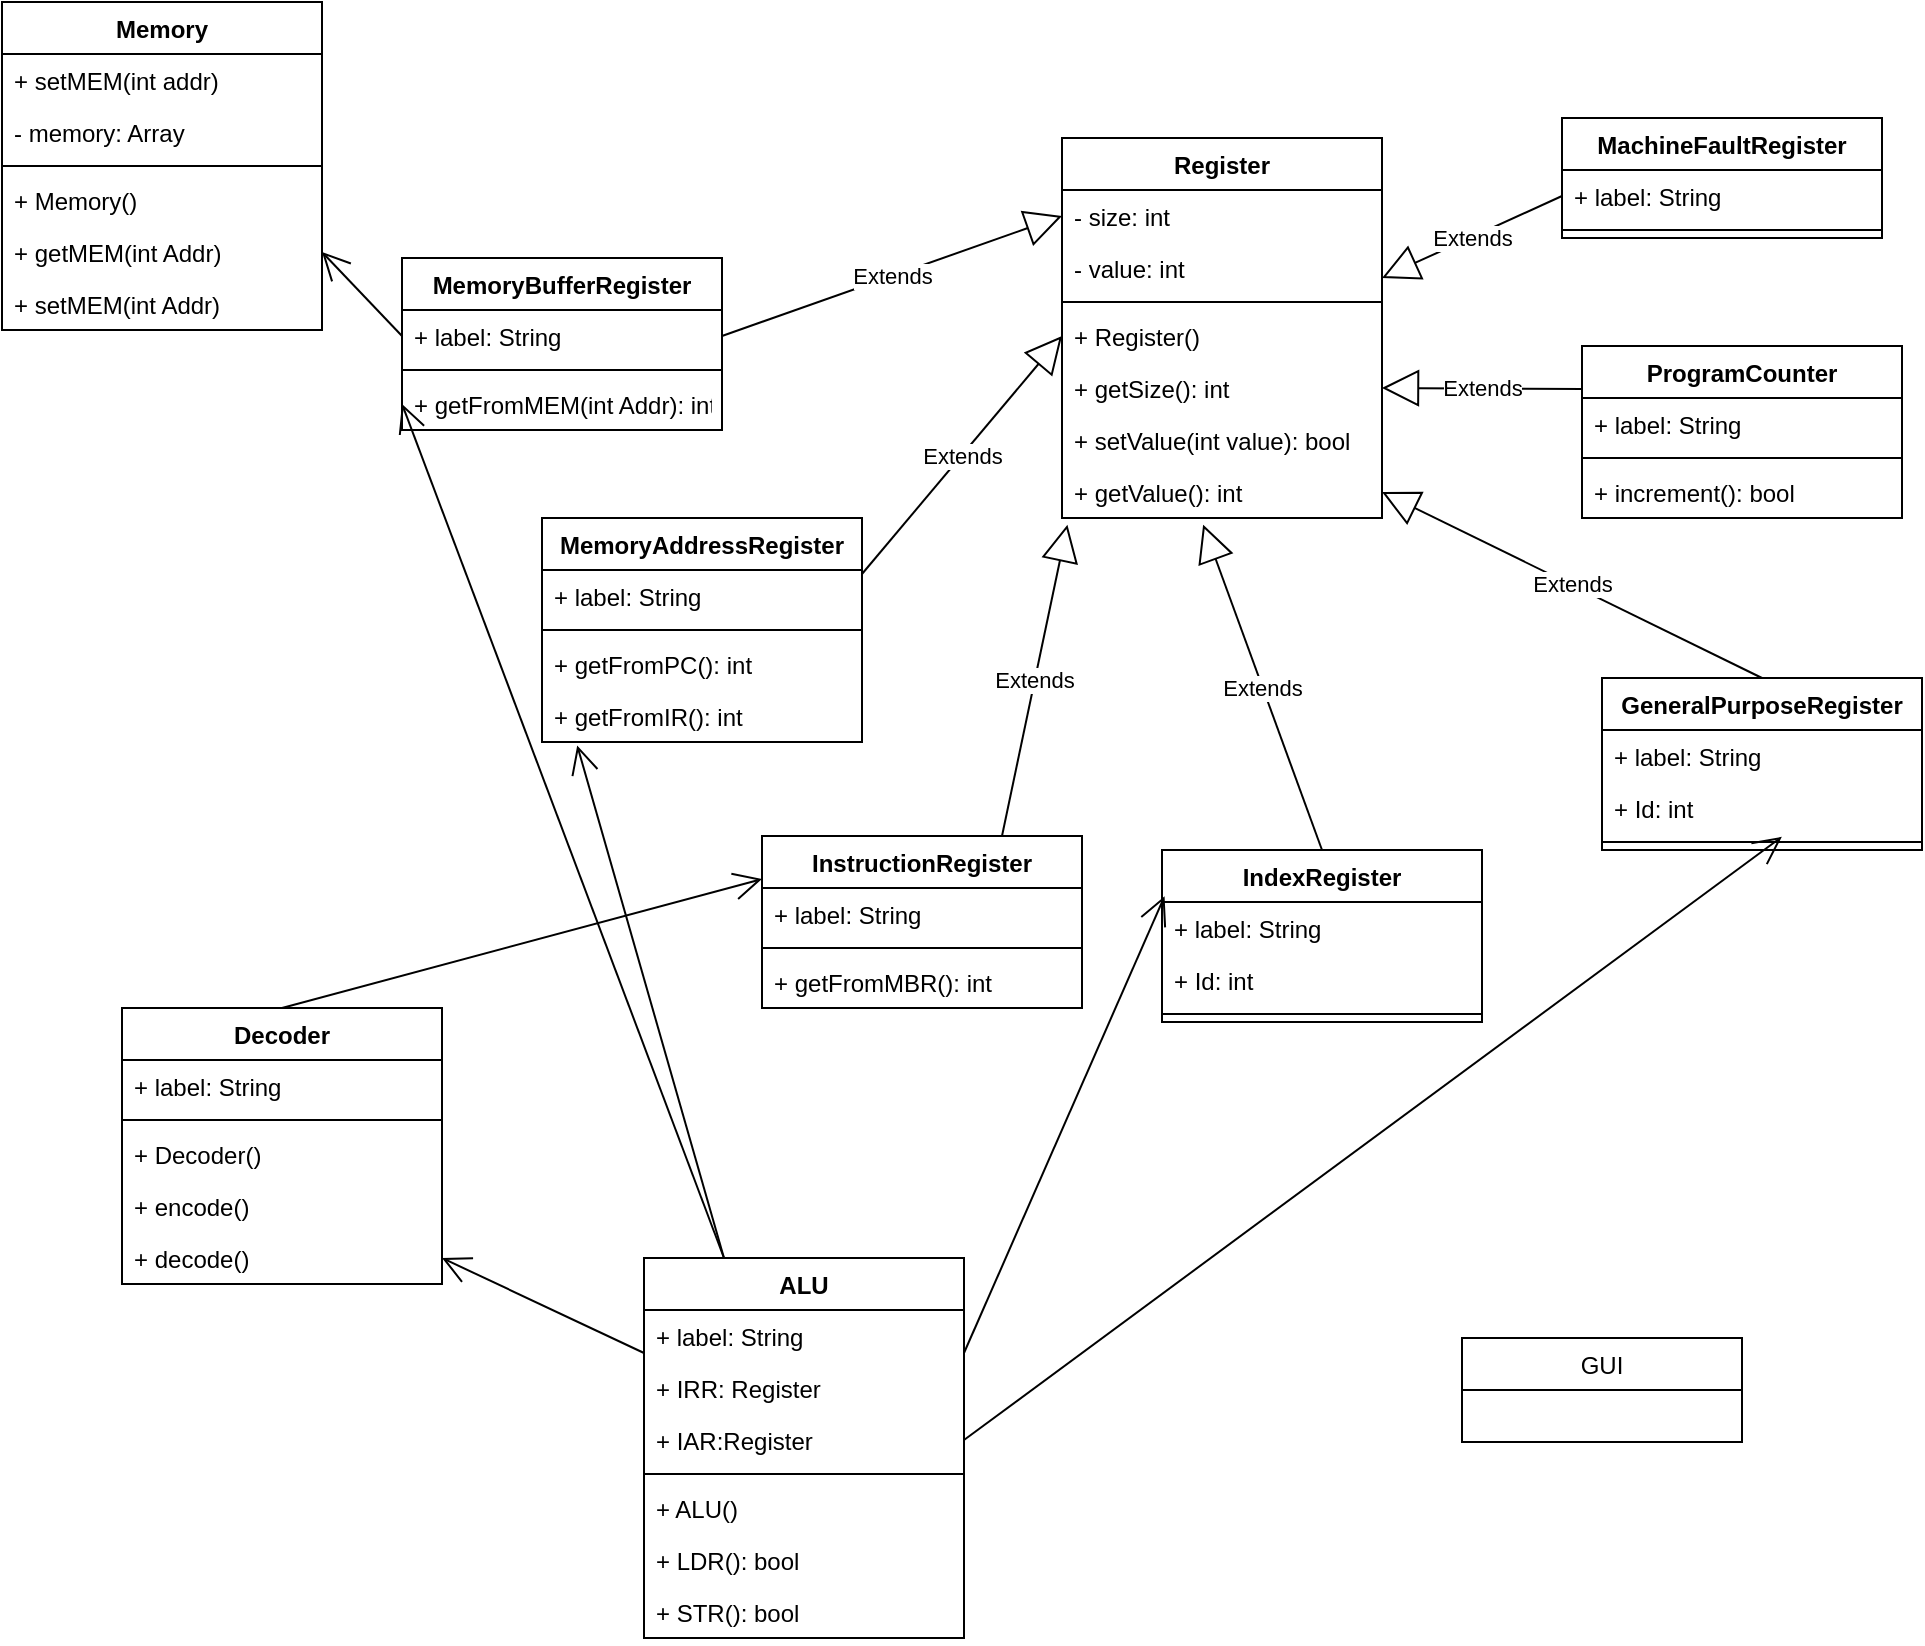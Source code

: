 <mxfile version="15.1.4" type="device"><diagram id="C5RBs43oDa-KdzZeNtuy" name="Page-1"><mxGraphModel dx="2595" dy="1781" grid="1" gridSize="10" guides="1" tooltips="1" connect="1" arrows="1" fold="1" page="1" pageScale="1" pageWidth="291" pageHeight="413" math="0" shadow="0"><root><mxCell id="WIyWlLk6GJQsqaUBKTNV-0"/><mxCell id="WIyWlLk6GJQsqaUBKTNV-1" parent="WIyWlLk6GJQsqaUBKTNV-0"/><mxCell id="odHcgGrt588h17_N40bn-0" value="Register" style="swimlane;fontStyle=1;align=center;verticalAlign=top;childLayout=stackLayout;horizontal=1;startSize=26;horizontalStack=0;resizeParent=1;resizeParentMax=0;resizeLast=0;collapsible=1;marginBottom=0;arcSize=15;" vertex="1" parent="WIyWlLk6GJQsqaUBKTNV-1"><mxGeometry x="610" y="-160" width="160" height="190" as="geometry"/></mxCell><mxCell id="odHcgGrt588h17_N40bn-1" value="- size: int" style="text;strokeColor=none;fillColor=none;align=left;verticalAlign=top;spacingLeft=4;spacingRight=4;overflow=hidden;rotatable=0;points=[[0,0.5],[1,0.5]];portConstraint=eastwest;" vertex="1" parent="odHcgGrt588h17_N40bn-0"><mxGeometry y="26" width="160" height="26" as="geometry"/></mxCell><mxCell id="odHcgGrt588h17_N40bn-53" value="- value: int" style="text;strokeColor=none;fillColor=none;align=left;verticalAlign=top;spacingLeft=4;spacingRight=4;overflow=hidden;rotatable=0;points=[[0,0.5],[1,0.5]];portConstraint=eastwest;" vertex="1" parent="odHcgGrt588h17_N40bn-0"><mxGeometry y="52" width="160" height="26" as="geometry"/></mxCell><mxCell id="odHcgGrt588h17_N40bn-2" value="" style="line;strokeWidth=1;fillColor=none;align=left;verticalAlign=middle;spacingTop=-1;spacingLeft=3;spacingRight=3;rotatable=0;labelPosition=right;points=[];portConstraint=eastwest;" vertex="1" parent="odHcgGrt588h17_N40bn-0"><mxGeometry y="78" width="160" height="8" as="geometry"/></mxCell><mxCell id="odHcgGrt588h17_N40bn-3" value="+ Register()" style="text;strokeColor=none;fillColor=none;align=left;verticalAlign=top;spacingLeft=4;spacingRight=4;overflow=hidden;rotatable=0;points=[[0,0.5],[1,0.5]];portConstraint=eastwest;" vertex="1" parent="odHcgGrt588h17_N40bn-0"><mxGeometry y="86" width="160" height="26" as="geometry"/></mxCell><mxCell id="odHcgGrt588h17_N40bn-54" value="+ getSize(): int" style="text;strokeColor=none;fillColor=none;align=left;verticalAlign=top;spacingLeft=4;spacingRight=4;overflow=hidden;rotatable=0;points=[[0,0.5],[1,0.5]];portConstraint=eastwest;" vertex="1" parent="odHcgGrt588h17_N40bn-0"><mxGeometry y="112" width="160" height="26" as="geometry"/></mxCell><mxCell id="odHcgGrt588h17_N40bn-55" value="+ setValue(int value): bool" style="text;strokeColor=none;fillColor=none;align=left;verticalAlign=top;spacingLeft=4;spacingRight=4;overflow=hidden;rotatable=0;points=[[0,0.5],[1,0.5]];portConstraint=eastwest;" vertex="1" parent="odHcgGrt588h17_N40bn-0"><mxGeometry y="138" width="160" height="26" as="geometry"/></mxCell><mxCell id="odHcgGrt588h17_N40bn-63" value="+ getValue(): int" style="text;strokeColor=none;fillColor=none;align=left;verticalAlign=top;spacingLeft=4;spacingRight=4;overflow=hidden;rotatable=0;points=[[0,0.5],[1,0.5]];portConstraint=eastwest;" vertex="1" parent="odHcgGrt588h17_N40bn-0"><mxGeometry y="164" width="160" height="26" as="geometry"/></mxCell><mxCell id="odHcgGrt588h17_N40bn-4" value="Memory" style="swimlane;fontStyle=1;align=center;verticalAlign=top;childLayout=stackLayout;horizontal=1;startSize=26;horizontalStack=0;resizeParent=1;resizeParentMax=0;resizeLast=0;collapsible=1;marginBottom=0;" vertex="1" parent="WIyWlLk6GJQsqaUBKTNV-1"><mxGeometry x="80" y="-228" width="160" height="164" as="geometry"/></mxCell><mxCell id="odHcgGrt588h17_N40bn-99" value="+ setMEM(int addr)" style="text;strokeColor=none;fillColor=none;align=left;verticalAlign=top;spacingLeft=4;spacingRight=4;overflow=hidden;rotatable=0;points=[[0,0.5],[1,0.5]];portConstraint=eastwest;" vertex="1" parent="odHcgGrt588h17_N40bn-4"><mxGeometry y="26" width="160" height="26" as="geometry"/></mxCell><mxCell id="odHcgGrt588h17_N40bn-5" value="- memory: Array" style="text;strokeColor=none;fillColor=none;align=left;verticalAlign=top;spacingLeft=4;spacingRight=4;overflow=hidden;rotatable=0;points=[[0,0.5],[1,0.5]];portConstraint=eastwest;" vertex="1" parent="odHcgGrt588h17_N40bn-4"><mxGeometry y="52" width="160" height="26" as="geometry"/></mxCell><mxCell id="odHcgGrt588h17_N40bn-6" value="" style="line;strokeWidth=1;fillColor=none;align=left;verticalAlign=middle;spacingTop=-1;spacingLeft=3;spacingRight=3;rotatable=0;labelPosition=right;points=[];portConstraint=eastwest;" vertex="1" parent="odHcgGrt588h17_N40bn-4"><mxGeometry y="78" width="160" height="8" as="geometry"/></mxCell><mxCell id="odHcgGrt588h17_N40bn-7" value="+ Memory()" style="text;strokeColor=none;fillColor=none;align=left;verticalAlign=top;spacingLeft=4;spacingRight=4;overflow=hidden;rotatable=0;points=[[0,0.5],[1,0.5]];portConstraint=eastwest;" vertex="1" parent="odHcgGrt588h17_N40bn-4"><mxGeometry y="86" width="160" height="26" as="geometry"/></mxCell><mxCell id="odHcgGrt588h17_N40bn-98" value="+ getMEM(int Addr)" style="text;strokeColor=none;fillColor=none;align=left;verticalAlign=top;spacingLeft=4;spacingRight=4;overflow=hidden;rotatable=0;points=[[0,0.5],[1,0.5]];portConstraint=eastwest;" vertex="1" parent="odHcgGrt588h17_N40bn-4"><mxGeometry y="112" width="160" height="26" as="geometry"/></mxCell><mxCell id="odHcgGrt588h17_N40bn-103" value="+ setMEM(int Addr)" style="text;strokeColor=none;fillColor=none;align=left;verticalAlign=top;spacingLeft=4;spacingRight=4;overflow=hidden;rotatable=0;points=[[0,0.5],[1,0.5]];portConstraint=eastwest;" vertex="1" parent="odHcgGrt588h17_N40bn-4"><mxGeometry y="138" width="160" height="26" as="geometry"/></mxCell><mxCell id="odHcgGrt588h17_N40bn-8" value="ALU" style="swimlane;fontStyle=1;align=center;verticalAlign=top;childLayout=stackLayout;horizontal=1;startSize=26;horizontalStack=0;resizeParent=1;resizeParentMax=0;resizeLast=0;collapsible=1;marginBottom=0;" vertex="1" parent="WIyWlLk6GJQsqaUBKTNV-1"><mxGeometry x="401" y="400" width="160" height="190" as="geometry"/></mxCell><mxCell id="odHcgGrt588h17_N40bn-9" value="+ label: String" style="text;strokeColor=none;fillColor=none;align=left;verticalAlign=top;spacingLeft=4;spacingRight=4;overflow=hidden;rotatable=0;points=[[0,0.5],[1,0.5]];portConstraint=eastwest;" vertex="1" parent="odHcgGrt588h17_N40bn-8"><mxGeometry y="26" width="160" height="26" as="geometry"/></mxCell><mxCell id="odHcgGrt588h17_N40bn-94" value="+ IRR: Register" style="text;strokeColor=none;fillColor=none;align=left;verticalAlign=top;spacingLeft=4;spacingRight=4;overflow=hidden;rotatable=0;points=[[0,0.5],[1,0.5]];portConstraint=eastwest;" vertex="1" parent="odHcgGrt588h17_N40bn-8"><mxGeometry y="52" width="160" height="26" as="geometry"/></mxCell><mxCell id="odHcgGrt588h17_N40bn-93" value="+ IAR:Register" style="text;strokeColor=none;fillColor=none;align=left;verticalAlign=top;spacingLeft=4;spacingRight=4;overflow=hidden;rotatable=0;points=[[0,0.5],[1,0.5]];portConstraint=eastwest;" vertex="1" parent="odHcgGrt588h17_N40bn-8"><mxGeometry y="78" width="160" height="26" as="geometry"/></mxCell><mxCell id="odHcgGrt588h17_N40bn-10" value="" style="line;strokeWidth=1;fillColor=none;align=left;verticalAlign=middle;spacingTop=-1;spacingLeft=3;spacingRight=3;rotatable=0;labelPosition=right;points=[];portConstraint=eastwest;" vertex="1" parent="odHcgGrt588h17_N40bn-8"><mxGeometry y="104" width="160" height="8" as="geometry"/></mxCell><mxCell id="odHcgGrt588h17_N40bn-11" value="+ ALU()" style="text;strokeColor=none;fillColor=none;align=left;verticalAlign=top;spacingLeft=4;spacingRight=4;overflow=hidden;rotatable=0;points=[[0,0.5],[1,0.5]];portConstraint=eastwest;" vertex="1" parent="odHcgGrt588h17_N40bn-8"><mxGeometry y="112" width="160" height="26" as="geometry"/></mxCell><mxCell id="odHcgGrt588h17_N40bn-96" value="+ LDR(): bool" style="text;strokeColor=none;fillColor=none;align=left;verticalAlign=top;spacingLeft=4;spacingRight=4;overflow=hidden;rotatable=0;points=[[0,0.5],[1,0.5]];portConstraint=eastwest;" vertex="1" parent="odHcgGrt588h17_N40bn-8"><mxGeometry y="138" width="160" height="26" as="geometry"/></mxCell><mxCell id="odHcgGrt588h17_N40bn-90" value="+ STR(): bool" style="text;strokeColor=none;fillColor=none;align=left;verticalAlign=top;spacingLeft=4;spacingRight=4;overflow=hidden;rotatable=0;points=[[0,0.5],[1,0.5]];portConstraint=eastwest;" vertex="1" parent="odHcgGrt588h17_N40bn-8"><mxGeometry y="164" width="160" height="26" as="geometry"/></mxCell><mxCell id="odHcgGrt588h17_N40bn-16" value="GUI" style="swimlane;fontStyle=0;childLayout=stackLayout;horizontal=1;startSize=26;fillColor=none;horizontalStack=0;resizeParent=1;resizeParentMax=0;resizeLast=0;collapsible=1;marginBottom=0;" vertex="1" parent="WIyWlLk6GJQsqaUBKTNV-1"><mxGeometry x="810" y="440" width="140" height="52" as="geometry"/></mxCell><mxCell id="odHcgGrt588h17_N40bn-24" value="MemoryAddressRegister" style="swimlane;fontStyle=1;align=center;verticalAlign=top;childLayout=stackLayout;horizontal=1;startSize=26;horizontalStack=0;resizeParent=1;resizeParentMax=0;resizeLast=0;collapsible=1;marginBottom=0;" vertex="1" parent="WIyWlLk6GJQsqaUBKTNV-1"><mxGeometry x="350" y="30" width="160" height="112" as="geometry"/></mxCell><mxCell id="odHcgGrt588h17_N40bn-25" value="+ label: String" style="text;strokeColor=none;fillColor=none;align=left;verticalAlign=top;spacingLeft=4;spacingRight=4;overflow=hidden;rotatable=0;points=[[0,0.5],[1,0.5]];portConstraint=eastwest;" vertex="1" parent="odHcgGrt588h17_N40bn-24"><mxGeometry y="26" width="160" height="26" as="geometry"/></mxCell><mxCell id="odHcgGrt588h17_N40bn-26" value="" style="line;strokeWidth=1;fillColor=none;align=left;verticalAlign=middle;spacingTop=-1;spacingLeft=3;spacingRight=3;rotatable=0;labelPosition=right;points=[];portConstraint=eastwest;" vertex="1" parent="odHcgGrt588h17_N40bn-24"><mxGeometry y="52" width="160" height="8" as="geometry"/></mxCell><mxCell id="odHcgGrt588h17_N40bn-82" value="+ getFromPC(): int" style="text;strokeColor=none;fillColor=none;align=left;verticalAlign=top;spacingLeft=4;spacingRight=4;overflow=hidden;rotatable=0;points=[[0,0.5],[1,0.5]];portConstraint=eastwest;" vertex="1" parent="odHcgGrt588h17_N40bn-24"><mxGeometry y="60" width="160" height="26" as="geometry"/></mxCell><mxCell id="odHcgGrt588h17_N40bn-91" value="+ getFromIR(): int" style="text;strokeColor=none;fillColor=none;align=left;verticalAlign=top;spacingLeft=4;spacingRight=4;overflow=hidden;rotatable=0;points=[[0,0.5],[1,0.5]];portConstraint=eastwest;" vertex="1" parent="odHcgGrt588h17_N40bn-24"><mxGeometry y="86" width="160" height="26" as="geometry"/></mxCell><mxCell id="odHcgGrt588h17_N40bn-28" value="MemoryBufferRegister" style="swimlane;fontStyle=1;align=center;verticalAlign=top;childLayout=stackLayout;horizontal=1;startSize=26;horizontalStack=0;resizeParent=1;resizeParentMax=0;resizeLast=0;collapsible=1;marginBottom=0;" vertex="1" parent="WIyWlLk6GJQsqaUBKTNV-1"><mxGeometry x="280" y="-100" width="160" height="86" as="geometry"/></mxCell><mxCell id="odHcgGrt588h17_N40bn-29" value="+ label: String" style="text;strokeColor=none;fillColor=none;align=left;verticalAlign=top;spacingLeft=4;spacingRight=4;overflow=hidden;rotatable=0;points=[[0,0.5],[1,0.5]];portConstraint=eastwest;" vertex="1" parent="odHcgGrt588h17_N40bn-28"><mxGeometry y="26" width="160" height="26" as="geometry"/></mxCell><mxCell id="odHcgGrt588h17_N40bn-30" value="" style="line;strokeWidth=1;fillColor=none;align=left;verticalAlign=middle;spacingTop=-1;spacingLeft=3;spacingRight=3;rotatable=0;labelPosition=right;points=[];portConstraint=eastwest;" vertex="1" parent="odHcgGrt588h17_N40bn-28"><mxGeometry y="52" width="160" height="8" as="geometry"/></mxCell><mxCell id="odHcgGrt588h17_N40bn-83" value="+ getFromMEM(int Addr): int" style="text;strokeColor=none;fillColor=none;align=left;verticalAlign=top;spacingLeft=4;spacingRight=4;overflow=hidden;rotatable=0;points=[[0,0.5],[1,0.5]];portConstraint=eastwest;" vertex="1" parent="odHcgGrt588h17_N40bn-28"><mxGeometry y="60" width="160" height="26" as="geometry"/></mxCell><mxCell id="odHcgGrt588h17_N40bn-32" value="InstructionRegister" style="swimlane;fontStyle=1;align=center;verticalAlign=top;childLayout=stackLayout;horizontal=1;startSize=26;horizontalStack=0;resizeParent=1;resizeParentMax=0;resizeLast=0;collapsible=1;marginBottom=0;" vertex="1" parent="WIyWlLk6GJQsqaUBKTNV-1"><mxGeometry x="460" y="189" width="160" height="86" as="geometry"/></mxCell><mxCell id="odHcgGrt588h17_N40bn-75" value="+ label: String" style="text;strokeColor=none;fillColor=none;align=left;verticalAlign=top;spacingLeft=4;spacingRight=4;overflow=hidden;rotatable=0;points=[[0,0.5],[1,0.5]];portConstraint=eastwest;" vertex="1" parent="odHcgGrt588h17_N40bn-32"><mxGeometry y="26" width="160" height="26" as="geometry"/></mxCell><mxCell id="odHcgGrt588h17_N40bn-34" value="" style="line;strokeWidth=1;fillColor=none;align=left;verticalAlign=middle;spacingTop=-1;spacingLeft=3;spacingRight=3;rotatable=0;labelPosition=right;points=[];portConstraint=eastwest;" vertex="1" parent="odHcgGrt588h17_N40bn-32"><mxGeometry y="52" width="160" height="8" as="geometry"/></mxCell><mxCell id="odHcgGrt588h17_N40bn-84" value="+ getFromMBR(): int" style="text;strokeColor=none;fillColor=none;align=left;verticalAlign=top;spacingLeft=4;spacingRight=4;overflow=hidden;rotatable=0;points=[[0,0.5],[1,0.5]];portConstraint=eastwest;" vertex="1" parent="odHcgGrt588h17_N40bn-32"><mxGeometry y="60" width="160" height="26" as="geometry"/></mxCell><mxCell id="odHcgGrt588h17_N40bn-36" value="GeneralPurposeRegister" style="swimlane;fontStyle=1;align=center;verticalAlign=top;childLayout=stackLayout;horizontal=1;startSize=26;horizontalStack=0;resizeParent=1;resizeParentMax=0;resizeLast=0;collapsible=1;marginBottom=0;" vertex="1" parent="WIyWlLk6GJQsqaUBKTNV-1"><mxGeometry x="880" y="110" width="160" height="86" as="geometry"/></mxCell><mxCell id="odHcgGrt588h17_N40bn-37" value="+ label: String" style="text;strokeColor=none;fillColor=none;align=left;verticalAlign=top;spacingLeft=4;spacingRight=4;overflow=hidden;rotatable=0;points=[[0,0.5],[1,0.5]];portConstraint=eastwest;" vertex="1" parent="odHcgGrt588h17_N40bn-36"><mxGeometry y="26" width="160" height="26" as="geometry"/></mxCell><mxCell id="odHcgGrt588h17_N40bn-81" value="+ Id: int" style="text;strokeColor=none;fillColor=none;align=left;verticalAlign=top;spacingLeft=4;spacingRight=4;overflow=hidden;rotatable=0;points=[[0,0.5],[1,0.5]];portConstraint=eastwest;" vertex="1" parent="odHcgGrt588h17_N40bn-36"><mxGeometry y="52" width="160" height="26" as="geometry"/></mxCell><mxCell id="odHcgGrt588h17_N40bn-38" value="" style="line;strokeWidth=1;fillColor=none;align=left;verticalAlign=middle;spacingTop=-1;spacingLeft=3;spacingRight=3;rotatable=0;labelPosition=right;points=[];portConstraint=eastwest;" vertex="1" parent="odHcgGrt588h17_N40bn-36"><mxGeometry y="78" width="160" height="8" as="geometry"/></mxCell><mxCell id="odHcgGrt588h17_N40bn-40" value="IndexRegister" style="swimlane;fontStyle=1;align=center;verticalAlign=top;childLayout=stackLayout;horizontal=1;startSize=26;horizontalStack=0;resizeParent=1;resizeParentMax=0;resizeLast=0;collapsible=1;marginBottom=0;" vertex="1" parent="WIyWlLk6GJQsqaUBKTNV-1"><mxGeometry x="660" y="196" width="160" height="86" as="geometry"/></mxCell><mxCell id="odHcgGrt588h17_N40bn-79" value="+ label: String" style="text;strokeColor=none;fillColor=none;align=left;verticalAlign=top;spacingLeft=4;spacingRight=4;overflow=hidden;rotatable=0;points=[[0,0.5],[1,0.5]];portConstraint=eastwest;" vertex="1" parent="odHcgGrt588h17_N40bn-40"><mxGeometry y="26" width="160" height="26" as="geometry"/></mxCell><mxCell id="odHcgGrt588h17_N40bn-80" value="+ Id: int" style="text;strokeColor=none;fillColor=none;align=left;verticalAlign=top;spacingLeft=4;spacingRight=4;overflow=hidden;rotatable=0;points=[[0,0.5],[1,0.5]];portConstraint=eastwest;" vertex="1" parent="odHcgGrt588h17_N40bn-40"><mxGeometry y="52" width="160" height="26" as="geometry"/></mxCell><mxCell id="odHcgGrt588h17_N40bn-42" value="" style="line;strokeWidth=1;fillColor=none;align=left;verticalAlign=middle;spacingTop=-1;spacingLeft=3;spacingRight=3;rotatable=0;labelPosition=right;points=[];portConstraint=eastwest;" vertex="1" parent="odHcgGrt588h17_N40bn-40"><mxGeometry y="78" width="160" height="8" as="geometry"/></mxCell><mxCell id="odHcgGrt588h17_N40bn-44" value="ProgramCounter" style="swimlane;fontStyle=1;align=center;verticalAlign=top;childLayout=stackLayout;horizontal=1;startSize=26;horizontalStack=0;resizeParent=1;resizeParentMax=0;resizeLast=0;collapsible=1;marginBottom=0;" vertex="1" parent="WIyWlLk6GJQsqaUBKTNV-1"><mxGeometry x="870" y="-56" width="160" height="86" as="geometry"/></mxCell><mxCell id="odHcgGrt588h17_N40bn-76" value="+ label: String" style="text;strokeColor=none;fillColor=none;align=left;verticalAlign=top;spacingLeft=4;spacingRight=4;overflow=hidden;rotatable=0;points=[[0,0.5],[1,0.5]];portConstraint=eastwest;" vertex="1" parent="odHcgGrt588h17_N40bn-44"><mxGeometry y="26" width="160" height="26" as="geometry"/></mxCell><mxCell id="odHcgGrt588h17_N40bn-46" value="" style="line;strokeWidth=1;fillColor=none;align=left;verticalAlign=middle;spacingTop=-1;spacingLeft=3;spacingRight=3;rotatable=0;labelPosition=right;points=[];portConstraint=eastwest;" vertex="1" parent="odHcgGrt588h17_N40bn-44"><mxGeometry y="52" width="160" height="8" as="geometry"/></mxCell><mxCell id="odHcgGrt588h17_N40bn-77" value="+ increment(): bool" style="text;strokeColor=none;fillColor=none;align=left;verticalAlign=top;spacingLeft=4;spacingRight=4;overflow=hidden;rotatable=0;points=[[0,0.5],[1,0.5]];portConstraint=eastwest;" vertex="1" parent="odHcgGrt588h17_N40bn-44"><mxGeometry y="60" width="160" height="26" as="geometry"/></mxCell><mxCell id="odHcgGrt588h17_N40bn-48" value="MachineFaultRegister" style="swimlane;fontStyle=1;align=center;verticalAlign=top;childLayout=stackLayout;horizontal=1;startSize=26;horizontalStack=0;resizeParent=1;resizeParentMax=0;resizeLast=0;collapsible=1;marginBottom=0;" vertex="1" parent="WIyWlLk6GJQsqaUBKTNV-1"><mxGeometry x="860" y="-170" width="160" height="60" as="geometry"/></mxCell><mxCell id="odHcgGrt588h17_N40bn-78" value="+ label: String" style="text;strokeColor=none;fillColor=none;align=left;verticalAlign=top;spacingLeft=4;spacingRight=4;overflow=hidden;rotatable=0;points=[[0,0.5],[1,0.5]];portConstraint=eastwest;" vertex="1" parent="odHcgGrt588h17_N40bn-48"><mxGeometry y="26" width="160" height="26" as="geometry"/></mxCell><mxCell id="odHcgGrt588h17_N40bn-50" value="" style="line;strokeWidth=1;fillColor=none;align=left;verticalAlign=middle;spacingTop=-1;spacingLeft=3;spacingRight=3;rotatable=0;labelPosition=right;points=[];portConstraint=eastwest;" vertex="1" parent="odHcgGrt588h17_N40bn-48"><mxGeometry y="52" width="160" height="8" as="geometry"/></mxCell><mxCell id="odHcgGrt588h17_N40bn-66" value="Extends" style="endArrow=block;endSize=16;endFill=0;html=1;entryX=0;entryY=0.5;entryDx=0;entryDy=0;exitX=1;exitY=0.25;exitDx=0;exitDy=0;" edge="1" parent="WIyWlLk6GJQsqaUBKTNV-1" source="odHcgGrt588h17_N40bn-24" target="odHcgGrt588h17_N40bn-3"><mxGeometry width="160" relative="1" as="geometry"><mxPoint x="790" y="188" as="sourcePoint"/><mxPoint x="950" y="188" as="targetPoint"/></mxGeometry></mxCell><mxCell id="odHcgGrt588h17_N40bn-68" value="Extends" style="endArrow=block;endSize=16;endFill=0;html=1;exitX=1;exitY=0.5;exitDx=0;exitDy=0;entryX=0;entryY=0.5;entryDx=0;entryDy=0;" edge="1" parent="WIyWlLk6GJQsqaUBKTNV-1" source="odHcgGrt588h17_N40bn-29" target="odHcgGrt588h17_N40bn-1"><mxGeometry width="160" relative="1" as="geometry"><mxPoint x="790" y="188" as="sourcePoint"/><mxPoint x="950" y="188" as="targetPoint"/></mxGeometry></mxCell><mxCell id="odHcgGrt588h17_N40bn-69" value="Extends" style="endArrow=block;endSize=16;endFill=0;html=1;exitX=0.75;exitY=0;exitDx=0;exitDy=0;entryX=0.017;entryY=1.129;entryDx=0;entryDy=0;entryPerimeter=0;" edge="1" parent="WIyWlLk6GJQsqaUBKTNV-1" source="odHcgGrt588h17_N40bn-32" target="odHcgGrt588h17_N40bn-63"><mxGeometry width="160" relative="1" as="geometry"><mxPoint x="570" y="187" as="sourcePoint"/><mxPoint x="720" y="30" as="targetPoint"/></mxGeometry></mxCell><mxCell id="odHcgGrt588h17_N40bn-70" value="Extends" style="endArrow=block;endSize=16;endFill=0;html=1;exitX=0;exitY=0.25;exitDx=0;exitDy=0;entryX=1;entryY=0.5;entryDx=0;entryDy=0;" edge="1" parent="WIyWlLk6GJQsqaUBKTNV-1" source="odHcgGrt588h17_N40bn-44" target="odHcgGrt588h17_N40bn-54"><mxGeometry width="160" relative="1" as="geometry"><mxPoint x="790" y="188" as="sourcePoint"/><mxPoint x="670" y="28" as="targetPoint"/></mxGeometry></mxCell><mxCell id="odHcgGrt588h17_N40bn-71" value="Extends" style="endArrow=block;endSize=16;endFill=0;html=1;entryX=1;entryY=0.692;entryDx=0;entryDy=0;exitX=0;exitY=0.5;exitDx=0;exitDy=0;entryPerimeter=0;" edge="1" parent="WIyWlLk6GJQsqaUBKTNV-1" source="odHcgGrt588h17_N40bn-78" target="odHcgGrt588h17_N40bn-53"><mxGeometry width="160" relative="1" as="geometry"><mxPoint x="810" y="177" as="sourcePoint"/><mxPoint x="950" y="178" as="targetPoint"/></mxGeometry></mxCell><mxCell id="odHcgGrt588h17_N40bn-73" value="Extends" style="endArrow=block;endSize=16;endFill=0;html=1;exitX=0.5;exitY=0;exitDx=0;exitDy=0;entryX=0.441;entryY=1.129;entryDx=0;entryDy=0;entryPerimeter=0;" edge="1" parent="WIyWlLk6GJQsqaUBKTNV-1" source="odHcgGrt588h17_N40bn-40" target="odHcgGrt588h17_N40bn-63"><mxGeometry width="160" relative="1" as="geometry"><mxPoint x="790" y="178" as="sourcePoint"/><mxPoint x="950" y="178" as="targetPoint"/></mxGeometry></mxCell><mxCell id="odHcgGrt588h17_N40bn-74" value="Extends" style="endArrow=block;endSize=16;endFill=0;html=1;exitX=0.5;exitY=0;exitDx=0;exitDy=0;entryX=1;entryY=0.5;entryDx=0;entryDy=0;" edge="1" parent="WIyWlLk6GJQsqaUBKTNV-1" source="odHcgGrt588h17_N40bn-36" target="odHcgGrt588h17_N40bn-63"><mxGeometry width="160" relative="1" as="geometry"><mxPoint x="790" y="178" as="sourcePoint"/><mxPoint x="950" y="178" as="targetPoint"/></mxGeometry></mxCell><mxCell id="odHcgGrt588h17_N40bn-85" value="Decoder" style="swimlane;fontStyle=1;align=center;verticalAlign=top;childLayout=stackLayout;horizontal=1;startSize=26;horizontalStack=0;resizeParent=1;resizeParentMax=0;resizeLast=0;collapsible=1;marginBottom=0;" vertex="1" parent="WIyWlLk6GJQsqaUBKTNV-1"><mxGeometry x="140" y="275" width="160" height="138" as="geometry"/></mxCell><mxCell id="odHcgGrt588h17_N40bn-86" value="+ label: String" style="text;strokeColor=none;fillColor=none;align=left;verticalAlign=top;spacingLeft=4;spacingRight=4;overflow=hidden;rotatable=0;points=[[0,0.5],[1,0.5]];portConstraint=eastwest;" vertex="1" parent="odHcgGrt588h17_N40bn-85"><mxGeometry y="26" width="160" height="26" as="geometry"/></mxCell><mxCell id="odHcgGrt588h17_N40bn-87" value="" style="line;strokeWidth=1;fillColor=none;align=left;verticalAlign=middle;spacingTop=-1;spacingLeft=3;spacingRight=3;rotatable=0;labelPosition=right;points=[];portConstraint=eastwest;" vertex="1" parent="odHcgGrt588h17_N40bn-85"><mxGeometry y="52" width="160" height="8" as="geometry"/></mxCell><mxCell id="odHcgGrt588h17_N40bn-88" value="+ Decoder()" style="text;strokeColor=none;fillColor=none;align=left;verticalAlign=top;spacingLeft=4;spacingRight=4;overflow=hidden;rotatable=0;points=[[0,0.5],[1,0.5]];portConstraint=eastwest;" vertex="1" parent="odHcgGrt588h17_N40bn-85"><mxGeometry y="60" width="160" height="26" as="geometry"/></mxCell><mxCell id="odHcgGrt588h17_N40bn-89" value="+ encode()" style="text;strokeColor=none;fillColor=none;align=left;verticalAlign=top;spacingLeft=4;spacingRight=4;overflow=hidden;rotatable=0;points=[[0,0.5],[1,0.5]];portConstraint=eastwest;" vertex="1" parent="odHcgGrt588h17_N40bn-85"><mxGeometry y="86" width="160" height="26" as="geometry"/></mxCell><mxCell id="odHcgGrt588h17_N40bn-95" value="+ decode()" style="text;strokeColor=none;fillColor=none;align=left;verticalAlign=top;spacingLeft=4;spacingRight=4;overflow=hidden;rotatable=0;points=[[0,0.5],[1,0.5]];portConstraint=eastwest;" vertex="1" parent="odHcgGrt588h17_N40bn-85"><mxGeometry y="112" width="160" height="26" as="geometry"/></mxCell><mxCell id="odHcgGrt588h17_N40bn-102" value="" style="endArrow=open;endFill=1;endSize=12;html=1;exitX=0;exitY=0.5;exitDx=0;exitDy=0;entryX=1;entryY=0.5;entryDx=0;entryDy=0;" edge="1" parent="WIyWlLk6GJQsqaUBKTNV-1" source="odHcgGrt588h17_N40bn-29" target="odHcgGrt588h17_N40bn-98"><mxGeometry width="160" relative="1" as="geometry"><mxPoint x="590" y="180" as="sourcePoint"/><mxPoint x="750" y="180" as="targetPoint"/></mxGeometry></mxCell><mxCell id="odHcgGrt588h17_N40bn-104" value="" style="endArrow=open;endFill=1;endSize=12;html=1;exitX=0.5;exitY=0;exitDx=0;exitDy=0;entryX=0;entryY=0.25;entryDx=0;entryDy=0;" edge="1" parent="WIyWlLk6GJQsqaUBKTNV-1" source="odHcgGrt588h17_N40bn-85" target="odHcgGrt588h17_N40bn-32"><mxGeometry width="160" relative="1" as="geometry"><mxPoint x="520" y="160" as="sourcePoint"/><mxPoint x="410" y="230" as="targetPoint"/></mxGeometry></mxCell><mxCell id="odHcgGrt588h17_N40bn-105" value="" style="endArrow=open;endFill=1;endSize=12;html=1;exitX=0;exitY=0.25;exitDx=0;exitDy=0;entryX=1;entryY=0.5;entryDx=0;entryDy=0;" edge="1" parent="WIyWlLk6GJQsqaUBKTNV-1" source="odHcgGrt588h17_N40bn-8" target="odHcgGrt588h17_N40bn-95"><mxGeometry width="160" relative="1" as="geometry"><mxPoint x="520" y="440" as="sourcePoint"/><mxPoint x="680" y="440" as="targetPoint"/></mxGeometry></mxCell><mxCell id="odHcgGrt588h17_N40bn-106" value="" style="endArrow=open;endFill=1;endSize=12;html=1;exitX=1;exitY=0.25;exitDx=0;exitDy=0;entryX=0.008;entryY=-0.11;entryDx=0;entryDy=0;entryPerimeter=0;" edge="1" parent="WIyWlLk6GJQsqaUBKTNV-1" source="odHcgGrt588h17_N40bn-8" target="odHcgGrt588h17_N40bn-79"><mxGeometry width="160" relative="1" as="geometry"><mxPoint x="520" y="440" as="sourcePoint"/><mxPoint x="680" y="440" as="targetPoint"/></mxGeometry></mxCell><mxCell id="odHcgGrt588h17_N40bn-107" value="" style="endArrow=open;endFill=1;endSize=12;html=1;exitX=1;exitY=0.5;exitDx=0;exitDy=0;entryX=0.562;entryY=0.179;entryDx=0;entryDy=0;entryPerimeter=0;" edge="1" parent="WIyWlLk6GJQsqaUBKTNV-1" source="odHcgGrt588h17_N40bn-93" target="odHcgGrt588h17_N40bn-38"><mxGeometry width="160" relative="1" as="geometry"><mxPoint x="520" y="440" as="sourcePoint"/><mxPoint x="680" y="440" as="targetPoint"/></mxGeometry></mxCell><mxCell id="odHcgGrt588h17_N40bn-108" value="" style="endArrow=open;endFill=1;endSize=12;html=1;exitX=0.25;exitY=0;exitDx=0;exitDy=0;entryX=0;entryY=0.5;entryDx=0;entryDy=0;" edge="1" parent="WIyWlLk6GJQsqaUBKTNV-1" source="odHcgGrt588h17_N40bn-8" target="odHcgGrt588h17_N40bn-83"><mxGeometry width="160" relative="1" as="geometry"><mxPoint x="520" y="300" as="sourcePoint"/><mxPoint x="680" y="300" as="targetPoint"/></mxGeometry></mxCell><mxCell id="odHcgGrt588h17_N40bn-110" value="" style="endArrow=open;endFill=1;endSize=12;html=1;exitX=0.25;exitY=0;exitDx=0;exitDy=0;entryX=0.11;entryY=1.066;entryDx=0;entryDy=0;entryPerimeter=0;" edge="1" parent="WIyWlLk6GJQsqaUBKTNV-1" source="odHcgGrt588h17_N40bn-8" target="odHcgGrt588h17_N40bn-91"><mxGeometry width="160" relative="1" as="geometry"><mxPoint x="520" y="20" as="sourcePoint"/><mxPoint x="680" y="20" as="targetPoint"/></mxGeometry></mxCell></root></mxGraphModel></diagram></mxfile>